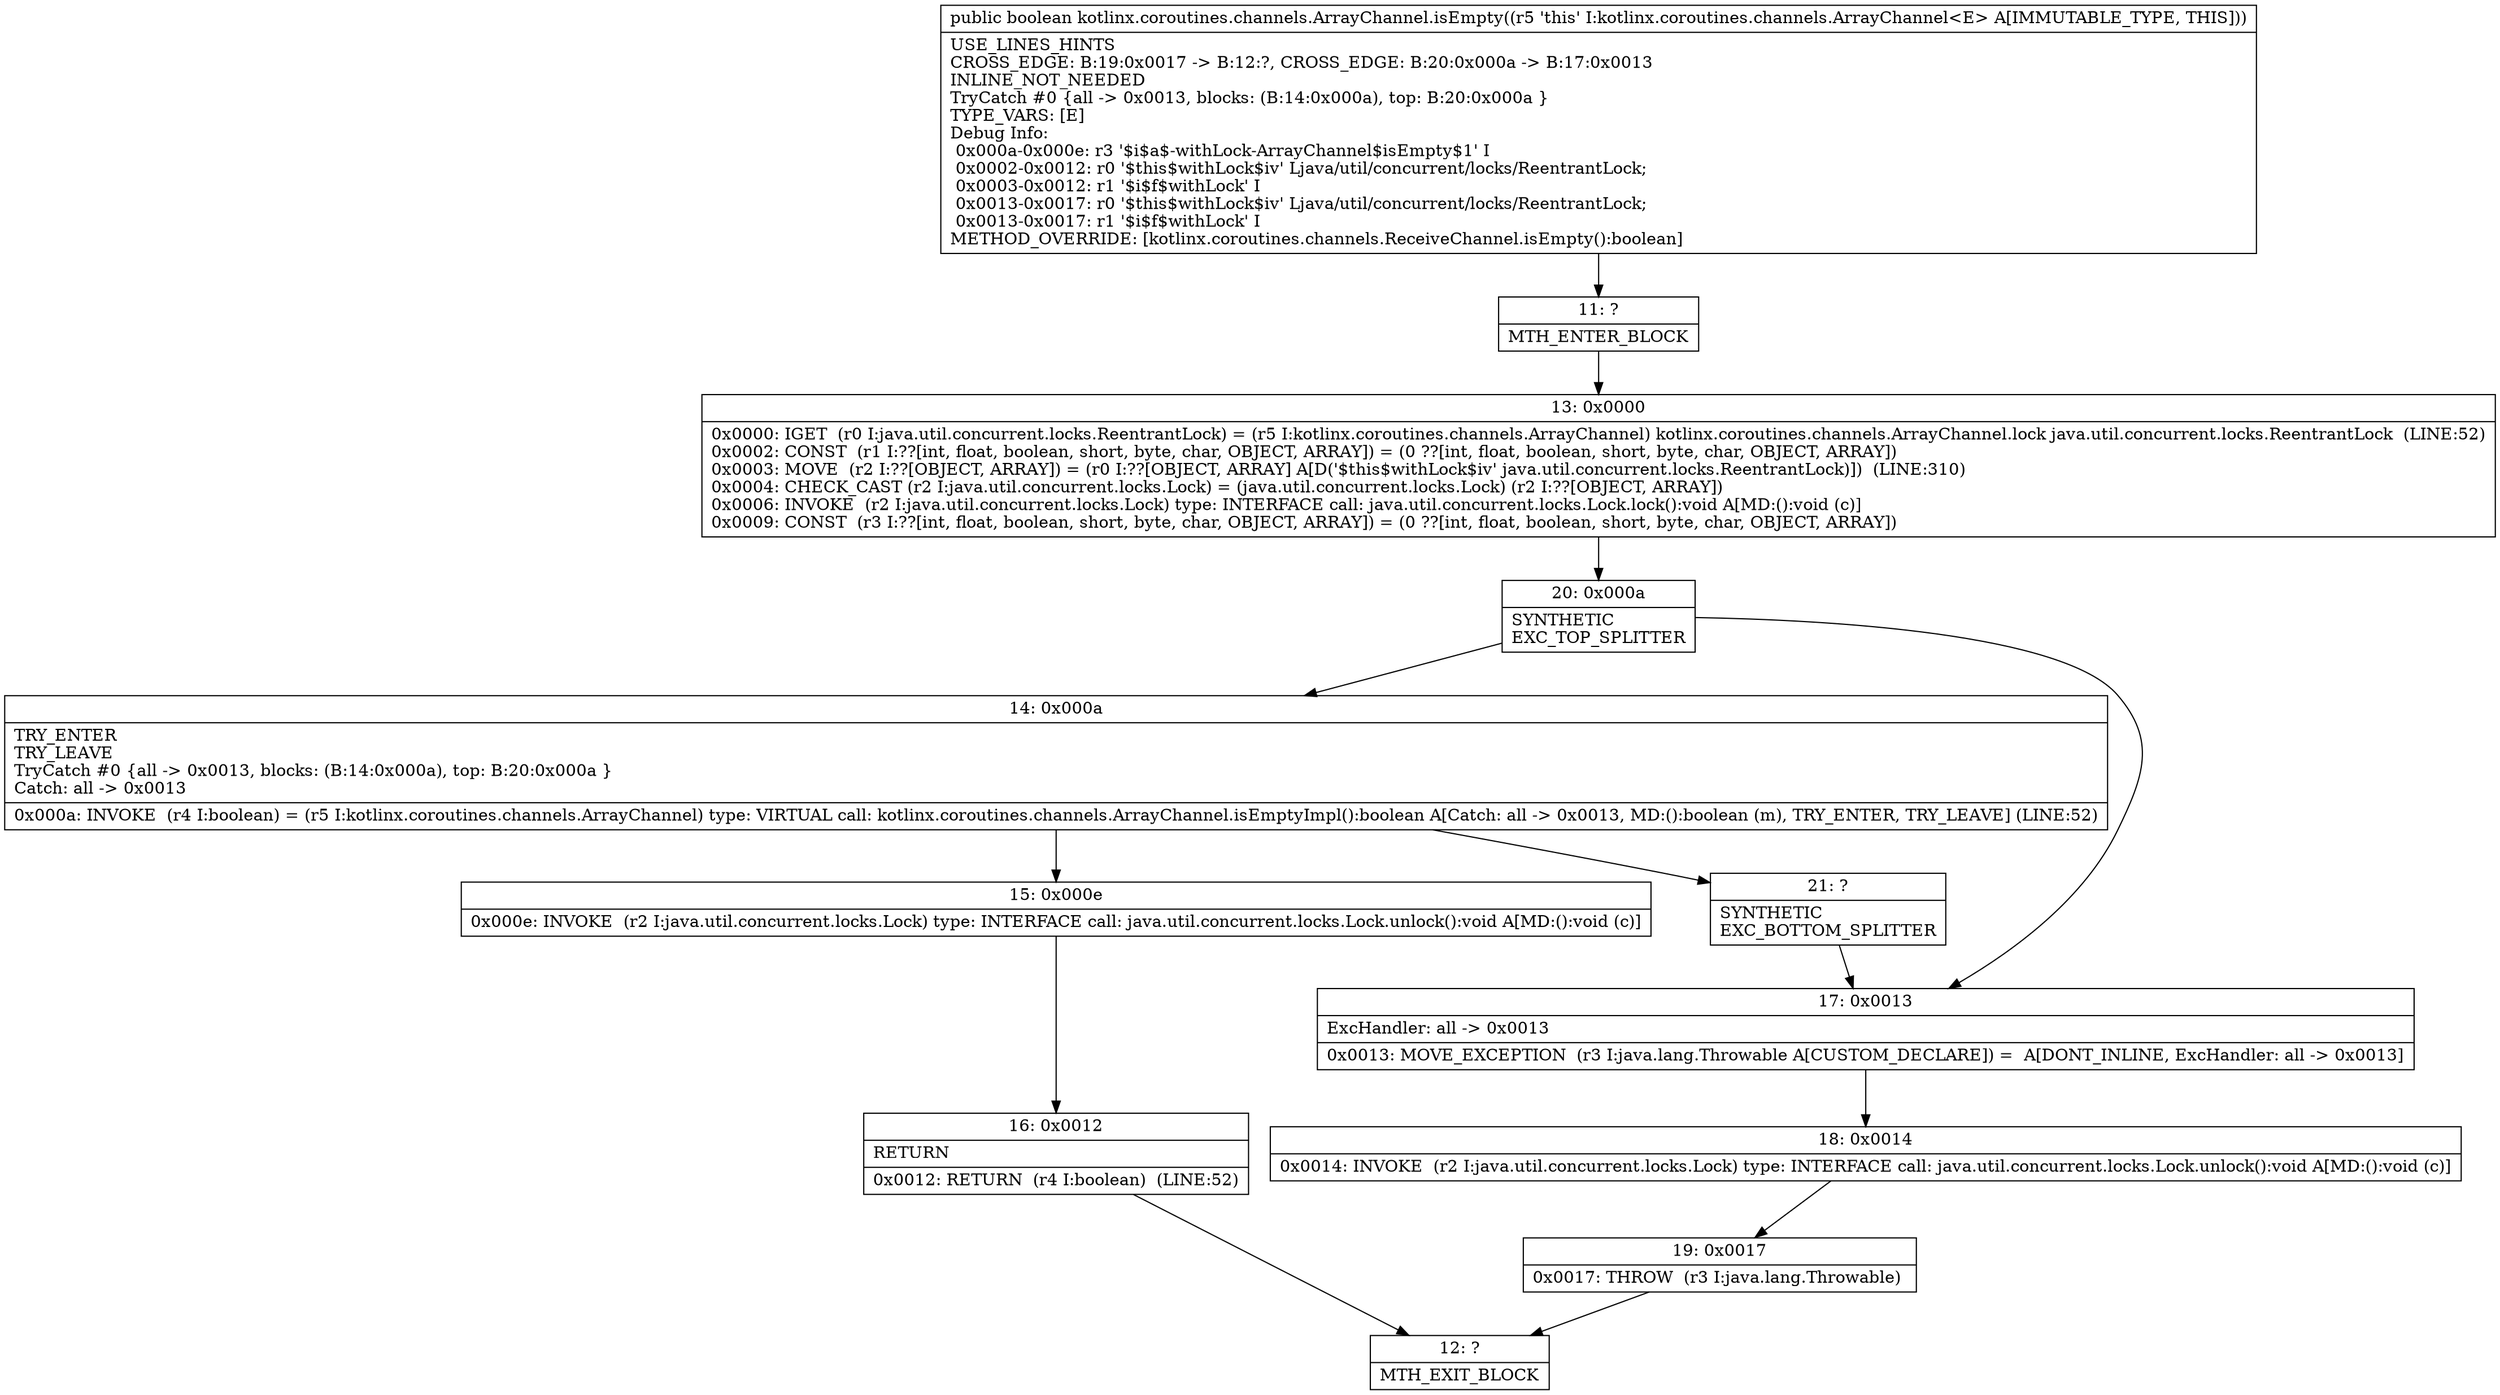 digraph "CFG forkotlinx.coroutines.channels.ArrayChannel.isEmpty()Z" {
Node_11 [shape=record,label="{11\:\ ?|MTH_ENTER_BLOCK\l}"];
Node_13 [shape=record,label="{13\:\ 0x0000|0x0000: IGET  (r0 I:java.util.concurrent.locks.ReentrantLock) = (r5 I:kotlinx.coroutines.channels.ArrayChannel) kotlinx.coroutines.channels.ArrayChannel.lock java.util.concurrent.locks.ReentrantLock  (LINE:52)\l0x0002: CONST  (r1 I:??[int, float, boolean, short, byte, char, OBJECT, ARRAY]) = (0 ??[int, float, boolean, short, byte, char, OBJECT, ARRAY]) \l0x0003: MOVE  (r2 I:??[OBJECT, ARRAY]) = (r0 I:??[OBJECT, ARRAY] A[D('$this$withLock$iv' java.util.concurrent.locks.ReentrantLock)])  (LINE:310)\l0x0004: CHECK_CAST (r2 I:java.util.concurrent.locks.Lock) = (java.util.concurrent.locks.Lock) (r2 I:??[OBJECT, ARRAY]) \l0x0006: INVOKE  (r2 I:java.util.concurrent.locks.Lock) type: INTERFACE call: java.util.concurrent.locks.Lock.lock():void A[MD:():void (c)]\l0x0009: CONST  (r3 I:??[int, float, boolean, short, byte, char, OBJECT, ARRAY]) = (0 ??[int, float, boolean, short, byte, char, OBJECT, ARRAY]) \l}"];
Node_20 [shape=record,label="{20\:\ 0x000a|SYNTHETIC\lEXC_TOP_SPLITTER\l}"];
Node_14 [shape=record,label="{14\:\ 0x000a|TRY_ENTER\lTRY_LEAVE\lTryCatch #0 \{all \-\> 0x0013, blocks: (B:14:0x000a), top: B:20:0x000a \}\lCatch: all \-\> 0x0013\l|0x000a: INVOKE  (r4 I:boolean) = (r5 I:kotlinx.coroutines.channels.ArrayChannel) type: VIRTUAL call: kotlinx.coroutines.channels.ArrayChannel.isEmptyImpl():boolean A[Catch: all \-\> 0x0013, MD:():boolean (m), TRY_ENTER, TRY_LEAVE] (LINE:52)\l}"];
Node_15 [shape=record,label="{15\:\ 0x000e|0x000e: INVOKE  (r2 I:java.util.concurrent.locks.Lock) type: INTERFACE call: java.util.concurrent.locks.Lock.unlock():void A[MD:():void (c)]\l}"];
Node_16 [shape=record,label="{16\:\ 0x0012|RETURN\l|0x0012: RETURN  (r4 I:boolean)  (LINE:52)\l}"];
Node_12 [shape=record,label="{12\:\ ?|MTH_EXIT_BLOCK\l}"];
Node_21 [shape=record,label="{21\:\ ?|SYNTHETIC\lEXC_BOTTOM_SPLITTER\l}"];
Node_17 [shape=record,label="{17\:\ 0x0013|ExcHandler: all \-\> 0x0013\l|0x0013: MOVE_EXCEPTION  (r3 I:java.lang.Throwable A[CUSTOM_DECLARE]) =  A[DONT_INLINE, ExcHandler: all \-\> 0x0013]\l}"];
Node_18 [shape=record,label="{18\:\ 0x0014|0x0014: INVOKE  (r2 I:java.util.concurrent.locks.Lock) type: INTERFACE call: java.util.concurrent.locks.Lock.unlock():void A[MD:():void (c)]\l}"];
Node_19 [shape=record,label="{19\:\ 0x0017|0x0017: THROW  (r3 I:java.lang.Throwable) \l}"];
MethodNode[shape=record,label="{public boolean kotlinx.coroutines.channels.ArrayChannel.isEmpty((r5 'this' I:kotlinx.coroutines.channels.ArrayChannel\<E\> A[IMMUTABLE_TYPE, THIS]))  | USE_LINES_HINTS\lCROSS_EDGE: B:19:0x0017 \-\> B:12:?, CROSS_EDGE: B:20:0x000a \-\> B:17:0x0013\lINLINE_NOT_NEEDED\lTryCatch #0 \{all \-\> 0x0013, blocks: (B:14:0x000a), top: B:20:0x000a \}\lTYPE_VARS: [E]\lDebug Info:\l  0x000a\-0x000e: r3 '$i$a$\-withLock\-ArrayChannel$isEmpty$1' I\l  0x0002\-0x0012: r0 '$this$withLock$iv' Ljava\/util\/concurrent\/locks\/ReentrantLock;\l  0x0003\-0x0012: r1 '$i$f$withLock' I\l  0x0013\-0x0017: r0 '$this$withLock$iv' Ljava\/util\/concurrent\/locks\/ReentrantLock;\l  0x0013\-0x0017: r1 '$i$f$withLock' I\lMETHOD_OVERRIDE: [kotlinx.coroutines.channels.ReceiveChannel.isEmpty():boolean]\l}"];
MethodNode -> Node_11;Node_11 -> Node_13;
Node_13 -> Node_20;
Node_20 -> Node_14;
Node_20 -> Node_17;
Node_14 -> Node_15;
Node_14 -> Node_21;
Node_15 -> Node_16;
Node_16 -> Node_12;
Node_21 -> Node_17;
Node_17 -> Node_18;
Node_18 -> Node_19;
Node_19 -> Node_12;
}

